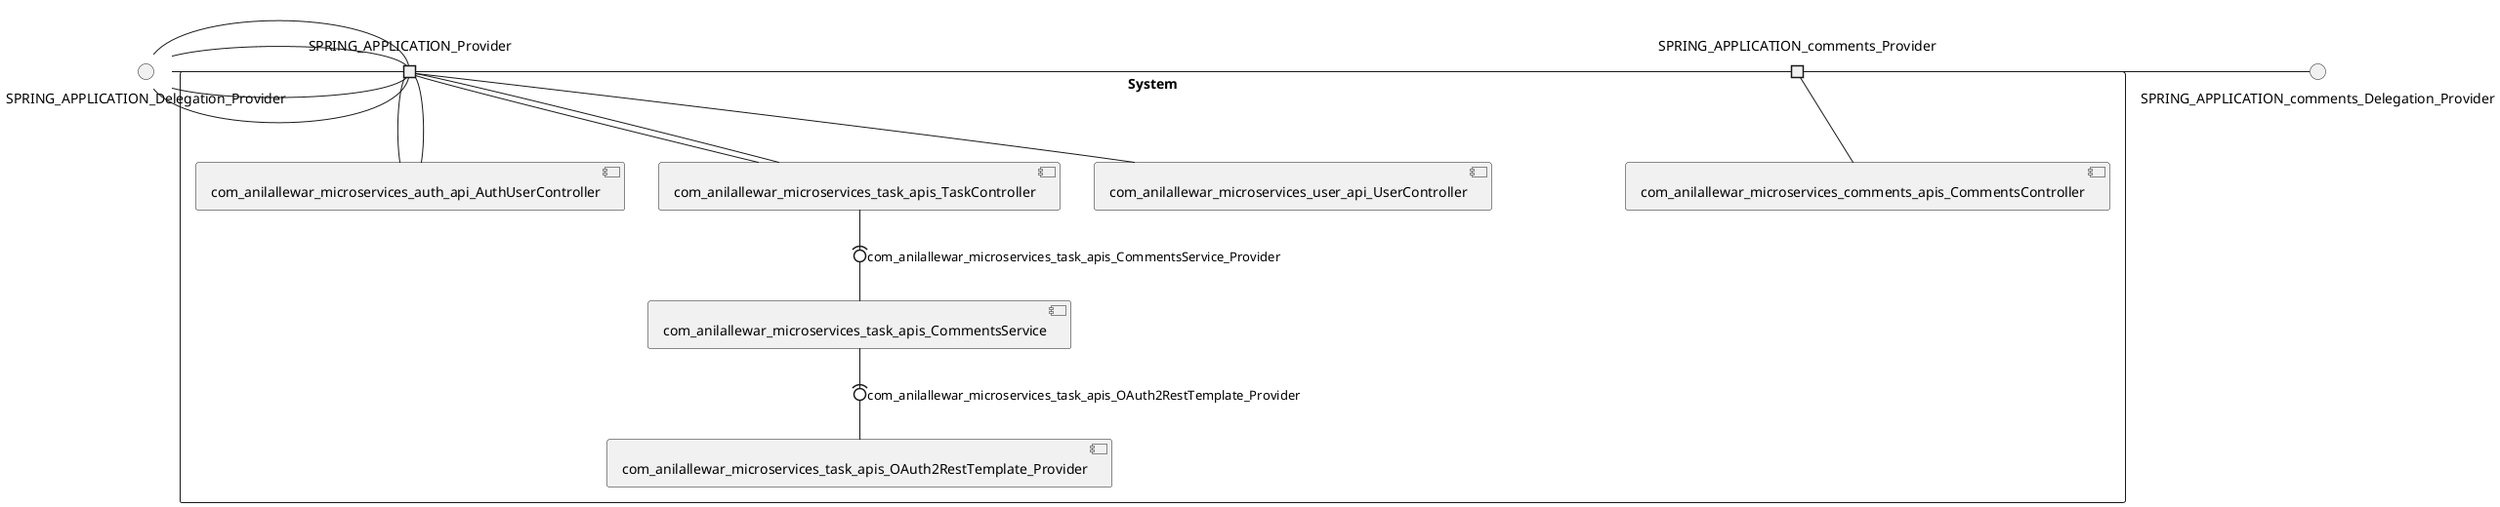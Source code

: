 @startuml
skinparam fixCircleLabelOverlapping true
skinparam componentStyle uml2
() SPRING_APPLICATION_Delegation_Provider
() SPRING_APPLICATION_comments_Delegation_Provider
rectangle System {
[com_anilallewar_microservices_auth_api_AuthUserController] [[anilallewar-microservices-basics-spring-boot.repository#_Ze0tesxwEe6VscoRTSssfQ]]
[com_anilallewar_microservices_comments_apis_CommentsController] [[anilallewar-microservices-basics-spring-boot.repository#_Ze0tesxwEe6VscoRTSssfQ]]
[com_anilallewar_microservices_task_apis_CommentsService] [[anilallewar-microservices-basics-spring-boot.repository#_Ze0tesxwEe6VscoRTSssfQ]]
[com_anilallewar_microservices_task_apis_OAuth2RestTemplate_Provider] [[anilallewar-microservices-basics-spring-boot.repository#_Ze0tesxwEe6VscoRTSssfQ]]
[com_anilallewar_microservices_task_apis_TaskController] [[anilallewar-microservices-basics-spring-boot.repository#_Ze0tesxwEe6VscoRTSssfQ]]
[com_anilallewar_microservices_user_api_UserController] [[anilallewar-microservices-basics-spring-boot.repository#_Ze0tesxwEe6VscoRTSssfQ]]
port SPRING_APPLICATION_Provider
SPRING_APPLICATION_Delegation_Provider - SPRING_APPLICATION_Provider
SPRING_APPLICATION_Provider - [com_anilallewar_microservices_auth_api_AuthUserController]
port SPRING_APPLICATION_Provider
SPRING_APPLICATION_Delegation_Provider - SPRING_APPLICATION_Provider
SPRING_APPLICATION_Provider - [com_anilallewar_microservices_task_apis_TaskController]
port SPRING_APPLICATION_Provider
SPRING_APPLICATION_Delegation_Provider - SPRING_APPLICATION_Provider
SPRING_APPLICATION_Provider - [com_anilallewar_microservices_task_apis_TaskController]
port SPRING_APPLICATION_Provider
SPRING_APPLICATION_Delegation_Provider - SPRING_APPLICATION_Provider
SPRING_APPLICATION_Provider - [com_anilallewar_microservices_user_api_UserController]
port SPRING_APPLICATION_Provider
SPRING_APPLICATION_Delegation_Provider - SPRING_APPLICATION_Provider
SPRING_APPLICATION_Provider - [com_anilallewar_microservices_auth_api_AuthUserController]
port SPRING_APPLICATION_comments_Provider
SPRING_APPLICATION_comments_Delegation_Provider - SPRING_APPLICATION_comments_Provider
SPRING_APPLICATION_comments_Provider - [com_anilallewar_microservices_comments_apis_CommentsController]
[com_anilallewar_microservices_task_apis_TaskController] -(0- [com_anilallewar_microservices_task_apis_CommentsService] : com_anilallewar_microservices_task_apis_CommentsService_Provider
[com_anilallewar_microservices_task_apis_CommentsService] -(0- [com_anilallewar_microservices_task_apis_OAuth2RestTemplate_Provider] : com_anilallewar_microservices_task_apis_OAuth2RestTemplate_Provider
}

@enduml

